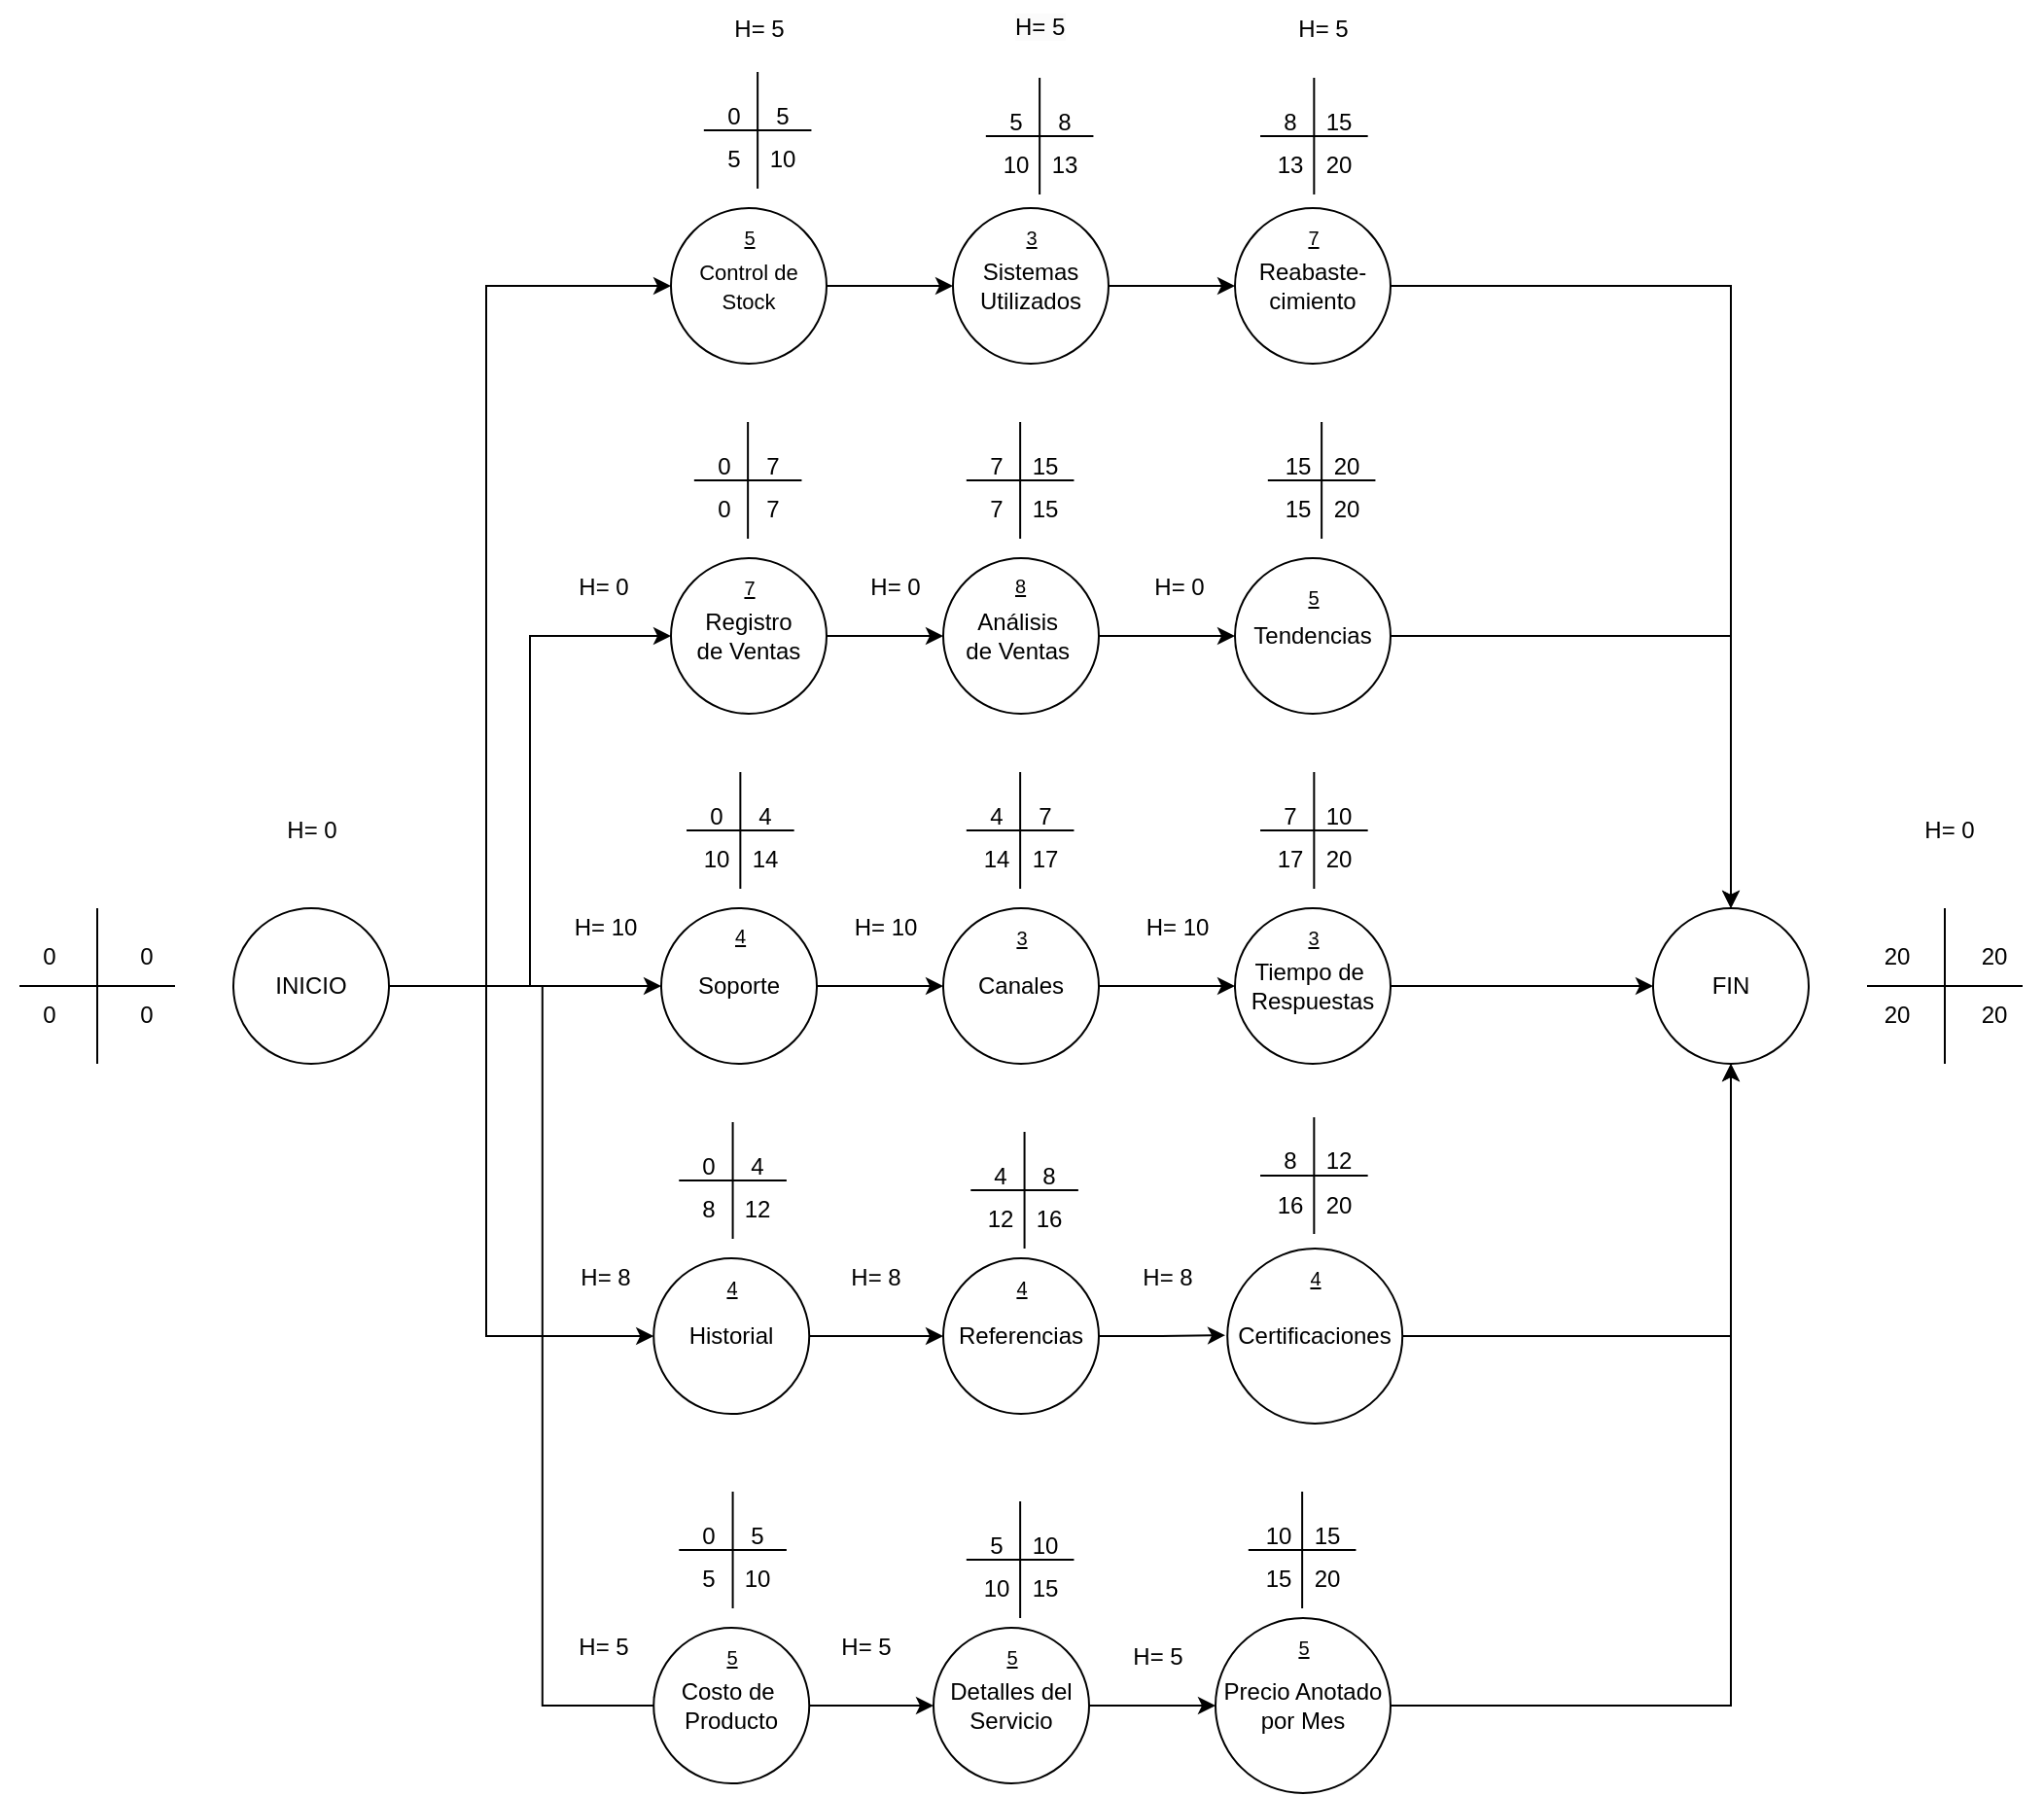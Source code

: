 <mxfile version="24.7.7">
  <diagram name="Página-1" id="h_lCu1j-dybOL1buZUS5">
    <mxGraphModel grid="1" page="1" gridSize="10" guides="1" tooltips="1" connect="1" arrows="1" fold="1" pageScale="1" pageWidth="827" pageHeight="1169" math="0" shadow="0">
      <root>
        <mxCell id="0" />
        <mxCell id="1" parent="0" />
        <mxCell id="AvlQFZVQ7szgCzw6vinH-229" style="edgeStyle=orthogonalEdgeStyle;rounded=0;orthogonalLoop=1;jettySize=auto;html=1;exitX=1;exitY=0.5;exitDx=0;exitDy=0;entryX=0;entryY=0.5;entryDx=0;entryDy=0;" edge="1" parent="1" source="AvlQFZVQ7szgCzw6vinH-1" target="AvlQFZVQ7szgCzw6vinH-2">
          <mxGeometry relative="1" as="geometry">
            <Array as="points">
              <mxPoint x="50" y="560" />
              <mxPoint x="50" y="200" />
            </Array>
          </mxGeometry>
        </mxCell>
        <mxCell id="AvlQFZVQ7szgCzw6vinH-231" style="edgeStyle=orthogonalEdgeStyle;rounded=0;orthogonalLoop=1;jettySize=auto;html=1;exitX=1;exitY=0.5;exitDx=0;exitDy=0;entryX=0;entryY=0.5;entryDx=0;entryDy=0;" edge="1" parent="1" source="AvlQFZVQ7szgCzw6vinH-1" target="AvlQFZVQ7szgCzw6vinH-7">
          <mxGeometry relative="1" as="geometry" />
        </mxCell>
        <mxCell id="AvlQFZVQ7szgCzw6vinH-232" style="edgeStyle=orthogonalEdgeStyle;rounded=0;orthogonalLoop=1;jettySize=auto;html=1;exitX=1;exitY=0.5;exitDx=0;exitDy=0;entryX=0;entryY=0.5;entryDx=0;entryDy=0;" edge="1" parent="1" source="AvlQFZVQ7szgCzw6vinH-1" target="AvlQFZVQ7szgCzw6vinH-4">
          <mxGeometry relative="1" as="geometry" />
        </mxCell>
        <mxCell id="AvlQFZVQ7szgCzw6vinH-233" style="edgeStyle=orthogonalEdgeStyle;rounded=0;orthogonalLoop=1;jettySize=auto;html=1;exitX=1;exitY=0.5;exitDx=0;exitDy=0;entryX=0;entryY=0.5;entryDx=0;entryDy=0;" edge="1" parent="1" source="AvlQFZVQ7szgCzw6vinH-1" target="AvlQFZVQ7szgCzw6vinH-9">
          <mxGeometry relative="1" as="geometry">
            <Array as="points">
              <mxPoint x="50" y="560" />
              <mxPoint x="50" y="740" />
            </Array>
          </mxGeometry>
        </mxCell>
        <mxCell id="AvlQFZVQ7szgCzw6vinH-234" style="edgeStyle=orthogonalEdgeStyle;rounded=0;orthogonalLoop=1;jettySize=auto;html=1;exitX=1;exitY=0.5;exitDx=0;exitDy=0;entryX=0;entryY=0.5;entryDx=0;entryDy=0;" edge="1" parent="1">
          <mxGeometry relative="1" as="geometry">
            <mxPoint x="8.89" y="560" as="sourcePoint" />
            <mxPoint x="145.0" y="930" as="targetPoint" />
            <Array as="points">
              <mxPoint x="78.89" y="560" />
              <mxPoint x="78.89" y="930" />
            </Array>
          </mxGeometry>
        </mxCell>
        <mxCell id="AvlQFZVQ7szgCzw6vinH-1" value="INICIO" style="ellipse;whiteSpace=wrap;html=1;aspect=fixed;" vertex="1" parent="1">
          <mxGeometry x="-80" y="520" width="80" height="80" as="geometry" />
        </mxCell>
        <mxCell id="AvlQFZVQ7szgCzw6vinH-180" style="edgeStyle=orthogonalEdgeStyle;rounded=0;orthogonalLoop=1;jettySize=auto;html=1;exitX=1;exitY=0.5;exitDx=0;exitDy=0;entryX=0;entryY=0.5;entryDx=0;entryDy=0;" edge="1" parent="1" source="AvlQFZVQ7szgCzw6vinH-4" target="AvlQFZVQ7szgCzw6vinH-5">
          <mxGeometry relative="1" as="geometry" />
        </mxCell>
        <mxCell id="AvlQFZVQ7szgCzw6vinH-4" value="Soporte" style="ellipse;whiteSpace=wrap;html=1;aspect=fixed;" vertex="1" parent="1">
          <mxGeometry x="140" y="520" width="80" height="80" as="geometry" />
        </mxCell>
        <mxCell id="AvlQFZVQ7szgCzw6vinH-177" style="edgeStyle=orthogonalEdgeStyle;rounded=0;orthogonalLoop=1;jettySize=auto;html=1;exitX=1;exitY=0.5;exitDx=0;exitDy=0;entryX=0;entryY=0.5;entryDx=0;entryDy=0;" edge="1" parent="1" source="AvlQFZVQ7szgCzw6vinH-13" target="AvlQFZVQ7szgCzw6vinH-12">
          <mxGeometry relative="1" as="geometry" />
        </mxCell>
        <mxCell id="AvlQFZVQ7szgCzw6vinH-13" value="Análisis&amp;nbsp;&lt;div&gt;de Ventas&amp;nbsp;&lt;/div&gt;" style="ellipse;whiteSpace=wrap;html=1;aspect=fixed;" vertex="1" parent="1">
          <mxGeometry x="285" y="340" width="80" height="80" as="geometry" />
        </mxCell>
        <mxCell id="AvlQFZVQ7szgCzw6vinH-20" value="" style="group" connectable="0" vertex="1" parent="1">
          <mxGeometry x="35" y="70" width="75" height="83" as="geometry" />
        </mxCell>
        <mxCell id="AvlQFZVQ7szgCzw6vinH-29" value="" style="group" connectable="0" vertex="1" parent="1">
          <mxGeometry x="410" y="67" width="75" height="83" as="geometry" />
        </mxCell>
        <mxCell id="AvlQFZVQ7szgCzw6vinH-44" value="" style="group" connectable="0" vertex="1" parent="1">
          <mxGeometry x="435" y="160" width="80" height="80" as="geometry" />
        </mxCell>
        <mxCell id="AvlQFZVQ7szgCzw6vinH-14" value="Reabaste-&lt;div&gt;cimiento&lt;/div&gt;" style="ellipse;whiteSpace=wrap;html=1;aspect=fixed;" vertex="1" parent="AvlQFZVQ7szgCzw6vinH-44">
          <mxGeometry width="80" height="80" as="geometry" />
        </mxCell>
        <mxCell id="AvlQFZVQ7szgCzw6vinH-39" value="&lt;span style=&quot;font-size: 10px;&quot;&gt;&lt;u&gt;7&lt;/u&gt;&lt;/span&gt;" style="text;html=1;align=center;verticalAlign=middle;resizable=0;points=[];autosize=1;strokeColor=none;fillColor=none;" vertex="1" parent="AvlQFZVQ7szgCzw6vinH-44">
          <mxGeometry x="25" width="30" height="30" as="geometry" />
        </mxCell>
        <mxCell id="AvlQFZVQ7szgCzw6vinH-53" value="" style="group" connectable="0" vertex="1" parent="1">
          <mxGeometry x="425" y="885" width="90" height="90" as="geometry" />
        </mxCell>
        <mxCell id="AvlQFZVQ7szgCzw6vinH-17" value="Precio Anotado&lt;div&gt;por Mes&lt;/div&gt;" style="ellipse;whiteSpace=wrap;html=1;aspect=fixed;" vertex="1" parent="AvlQFZVQ7szgCzw6vinH-53">
          <mxGeometry width="90" height="90" as="geometry" />
        </mxCell>
        <mxCell id="AvlQFZVQ7szgCzw6vinH-52" value="&lt;span style=&quot;font-size: 10px;&quot;&gt;&lt;u&gt;5&lt;/u&gt;&lt;/span&gt;" style="text;html=1;align=center;verticalAlign=middle;resizable=0;points=[];autosize=1;strokeColor=none;fillColor=none;" vertex="1" parent="AvlQFZVQ7szgCzw6vinH-53">
          <mxGeometry x="30" width="30" height="30" as="geometry" />
        </mxCell>
        <mxCell id="AvlQFZVQ7szgCzw6vinH-54" value="" style="group" connectable="0" vertex="1" parent="1">
          <mxGeometry x="280" y="890" width="80" height="80" as="geometry" />
        </mxCell>
        <mxCell id="AvlQFZVQ7szgCzw6vinH-15" value="Detalles del&lt;div&gt;Servicio&lt;/div&gt;" style="ellipse;whiteSpace=wrap;html=1;aspect=fixed;" vertex="1" parent="AvlQFZVQ7szgCzw6vinH-54">
          <mxGeometry width="80" height="80" as="geometry" />
        </mxCell>
        <mxCell id="AvlQFZVQ7szgCzw6vinH-51" value="&lt;span style=&quot;font-size: 10px;&quot;&gt;&lt;u&gt;5&lt;/u&gt;&lt;/span&gt;" style="text;html=1;align=center;verticalAlign=middle;resizable=0;points=[];autosize=1;strokeColor=none;fillColor=none;" vertex="1" parent="AvlQFZVQ7szgCzw6vinH-54">
          <mxGeometry x="25" width="30" height="30" as="geometry" />
        </mxCell>
        <mxCell id="AvlQFZVQ7szgCzw6vinH-55" value="" style="group" connectable="0" vertex="1" parent="1">
          <mxGeometry x="431.11" y="695" width="90" height="90" as="geometry" />
        </mxCell>
        <mxCell id="AvlQFZVQ7szgCzw6vinH-6" value="Certificaciones" style="ellipse;whiteSpace=wrap;html=1;aspect=fixed;" vertex="1" parent="AvlQFZVQ7szgCzw6vinH-55">
          <mxGeometry width="90" height="90" as="geometry" />
        </mxCell>
        <mxCell id="AvlQFZVQ7szgCzw6vinH-49" value="&lt;span style=&quot;font-size: 10px;&quot;&gt;&lt;u&gt;4&lt;/u&gt;&lt;/span&gt;" style="text;html=1;align=center;verticalAlign=middle;resizable=0;points=[];autosize=1;strokeColor=none;fillColor=none;" vertex="1" parent="AvlQFZVQ7szgCzw6vinH-55">
          <mxGeometry x="30" width="30" height="30" as="geometry" />
        </mxCell>
        <mxCell id="AvlQFZVQ7szgCzw6vinH-56" value="" style="group" connectable="0" vertex="1" parent="1">
          <mxGeometry x="136.11" y="890" width="80" height="80" as="geometry" />
        </mxCell>
        <mxCell id="AvlQFZVQ7szgCzw6vinH-16" value="Costo de&amp;nbsp;&lt;div&gt;Producto&lt;/div&gt;" style="ellipse;whiteSpace=wrap;html=1;aspect=fixed;" vertex="1" parent="AvlQFZVQ7szgCzw6vinH-56">
          <mxGeometry width="80" height="80" as="geometry" />
        </mxCell>
        <mxCell id="AvlQFZVQ7szgCzw6vinH-50" value="&lt;span style=&quot;font-size: 10px;&quot;&gt;&lt;u&gt;5&lt;/u&gt;&lt;/span&gt;" style="text;html=1;align=center;verticalAlign=middle;resizable=0;points=[];autosize=1;strokeColor=none;fillColor=none;" vertex="1" parent="AvlQFZVQ7szgCzw6vinH-56">
          <mxGeometry x="25" width="30" height="30" as="geometry" />
        </mxCell>
        <mxCell id="AvlQFZVQ7szgCzw6vinH-57" value="" style="group" connectable="0" vertex="1" parent="1">
          <mxGeometry x="136.11" y="700" width="80" height="80" as="geometry" />
        </mxCell>
        <mxCell id="AvlQFZVQ7szgCzw6vinH-9" value="Historial" style="ellipse;whiteSpace=wrap;html=1;aspect=fixed;" vertex="1" parent="AvlQFZVQ7szgCzw6vinH-57">
          <mxGeometry width="80" height="80" as="geometry" />
        </mxCell>
        <mxCell id="AvlQFZVQ7szgCzw6vinH-47" value="&lt;span style=&quot;font-size: 10px;&quot;&gt;&lt;u&gt;4&lt;/u&gt;&lt;/span&gt;" style="text;html=1;align=center;verticalAlign=middle;resizable=0;points=[];autosize=1;strokeColor=none;fillColor=none;" vertex="1" parent="AvlQFZVQ7szgCzw6vinH-57">
          <mxGeometry x="25" width="30" height="30" as="geometry" />
        </mxCell>
        <mxCell id="AvlQFZVQ7szgCzw6vinH-58" value="" style="group" connectable="0" vertex="1" parent="1">
          <mxGeometry x="285" y="700" width="80" height="80" as="geometry" />
        </mxCell>
        <mxCell id="AvlQFZVQ7szgCzw6vinH-228" style="edgeStyle=orthogonalEdgeStyle;rounded=0;orthogonalLoop=1;jettySize=auto;html=1;exitX=1;exitY=0.5;exitDx=0;exitDy=0;" edge="1" parent="AvlQFZVQ7szgCzw6vinH-58" source="AvlQFZVQ7szgCzw6vinH-8">
          <mxGeometry relative="1" as="geometry">
            <mxPoint x="145" y="39.588" as="targetPoint" />
          </mxGeometry>
        </mxCell>
        <mxCell id="AvlQFZVQ7szgCzw6vinH-8" value="Referencias" style="ellipse;whiteSpace=wrap;html=1;aspect=fixed;" vertex="1" parent="AvlQFZVQ7szgCzw6vinH-58">
          <mxGeometry width="80" height="80" as="geometry" />
        </mxCell>
        <mxCell id="AvlQFZVQ7szgCzw6vinH-48" value="&lt;span style=&quot;font-size: 10px;&quot;&gt;&lt;u&gt;4&lt;/u&gt;&lt;/span&gt;" style="text;html=1;align=center;verticalAlign=middle;resizable=0;points=[];autosize=1;strokeColor=none;fillColor=none;" vertex="1" parent="AvlQFZVQ7szgCzw6vinH-58">
          <mxGeometry x="25" width="30" height="30" as="geometry" />
        </mxCell>
        <mxCell id="AvlQFZVQ7szgCzw6vinH-59" value="" style="group" connectable="0" vertex="1" parent="1">
          <mxGeometry x="435" y="520" width="80" height="80" as="geometry" />
        </mxCell>
        <mxCell id="AvlQFZVQ7szgCzw6vinH-11" value="Tiempo de&amp;nbsp;&lt;div&gt;Respuestas&lt;/div&gt;" style="ellipse;whiteSpace=wrap;html=1;aspect=fixed;" vertex="1" parent="AvlQFZVQ7szgCzw6vinH-59">
          <mxGeometry width="80" height="80" as="geometry" />
        </mxCell>
        <mxCell id="AvlQFZVQ7szgCzw6vinH-46" value="&lt;span style=&quot;font-size: 10px;&quot;&gt;&lt;u&gt;3&lt;/u&gt;&lt;/span&gt;" style="text;html=1;align=center;verticalAlign=middle;resizable=0;points=[];autosize=1;strokeColor=none;fillColor=none;" vertex="1" parent="AvlQFZVQ7szgCzw6vinH-59">
          <mxGeometry x="25" width="30" height="30" as="geometry" />
        </mxCell>
        <mxCell id="AvlQFZVQ7szgCzw6vinH-60" value="" style="group" connectable="0" vertex="1" parent="1">
          <mxGeometry x="145" y="160" width="80" height="80" as="geometry" />
        </mxCell>
        <mxCell id="AvlQFZVQ7szgCzw6vinH-2" value="&lt;span style=&quot;font-size: 11px;&quot;&gt;Control de&lt;/span&gt;&lt;div&gt;&lt;span style=&quot;font-size: 11px;&quot;&gt;Stock&lt;/span&gt;&lt;/div&gt;" style="ellipse;whiteSpace=wrap;html=1;aspect=fixed;" vertex="1" parent="AvlQFZVQ7szgCzw6vinH-60">
          <mxGeometry width="80" height="80" as="geometry" />
        </mxCell>
        <mxCell id="AvlQFZVQ7szgCzw6vinH-37" value="&lt;span style=&quot;font-size: 10px;&quot;&gt;&lt;u&gt;5&lt;/u&gt;&lt;/span&gt;" style="text;html=1;align=center;verticalAlign=middle;resizable=0;points=[];autosize=1;strokeColor=none;fillColor=none;" vertex="1" parent="AvlQFZVQ7szgCzw6vinH-60">
          <mxGeometry x="25" width="30" height="30" as="geometry" />
        </mxCell>
        <mxCell id="AvlQFZVQ7szgCzw6vinH-61" value="" style="group" connectable="0" vertex="1" parent="1">
          <mxGeometry x="290" y="160" width="80" height="80" as="geometry" />
        </mxCell>
        <mxCell id="AvlQFZVQ7szgCzw6vinH-3" value="Sistemas Utilizados" style="ellipse;whiteSpace=wrap;html=1;aspect=fixed;" vertex="1" parent="AvlQFZVQ7szgCzw6vinH-61">
          <mxGeometry width="80" height="80" as="geometry" />
        </mxCell>
        <mxCell id="AvlQFZVQ7szgCzw6vinH-38" value="&lt;span style=&quot;font-size: 10px;&quot;&gt;&lt;u&gt;3&lt;/u&gt;&lt;/span&gt;" style="text;html=1;align=center;verticalAlign=middle;resizable=0;points=[];autosize=1;strokeColor=none;fillColor=none;" vertex="1" parent="AvlQFZVQ7szgCzw6vinH-61">
          <mxGeometry x="25" width="30" height="30" as="geometry" />
        </mxCell>
        <mxCell id="AvlQFZVQ7szgCzw6vinH-62" value="" style="group" connectable="0" vertex="1" parent="1">
          <mxGeometry x="145" y="340" width="80" height="80" as="geometry" />
        </mxCell>
        <mxCell id="AvlQFZVQ7szgCzw6vinH-7" value="Registro&lt;div&gt;de Ventas&lt;/div&gt;" style="ellipse;whiteSpace=wrap;html=1;aspect=fixed;" vertex="1" parent="AvlQFZVQ7szgCzw6vinH-62">
          <mxGeometry width="80" height="80" as="geometry" />
        </mxCell>
        <mxCell id="AvlQFZVQ7szgCzw6vinH-40" value="&lt;span style=&quot;font-size: 10px;&quot;&gt;&lt;u&gt;7&lt;/u&gt;&lt;/span&gt;" style="text;html=1;align=center;verticalAlign=middle;resizable=0;points=[];autosize=1;strokeColor=none;fillColor=none;" vertex="1" parent="AvlQFZVQ7szgCzw6vinH-62">
          <mxGeometry x="25" width="30" height="30" as="geometry" />
        </mxCell>
        <mxCell id="AvlQFZVQ7szgCzw6vinH-64" value="" style="group" connectable="0" vertex="1" parent="1">
          <mxGeometry x="435" y="340" width="80" height="80" as="geometry" />
        </mxCell>
        <mxCell id="AvlQFZVQ7szgCzw6vinH-12" value="Tendencias" style="ellipse;whiteSpace=wrap;html=1;aspect=fixed;" vertex="1" parent="AvlQFZVQ7szgCzw6vinH-64">
          <mxGeometry width="80" height="80" as="geometry" />
        </mxCell>
        <mxCell id="AvlQFZVQ7szgCzw6vinH-41" value="&lt;span style=&quot;font-size: 10px;&quot;&gt;&lt;u&gt;5&lt;/u&gt;&lt;/span&gt;" style="text;html=1;align=center;verticalAlign=middle;resizable=0;points=[];autosize=1;strokeColor=none;fillColor=none;" vertex="1" parent="AvlQFZVQ7szgCzw6vinH-64">
          <mxGeometry x="25" y="5" width="30" height="30" as="geometry" />
        </mxCell>
        <mxCell id="AvlQFZVQ7szgCzw6vinH-65" value="" style="group" connectable="0" vertex="1" parent="1">
          <mxGeometry x="285" y="520" width="80" height="80" as="geometry" />
        </mxCell>
        <mxCell id="AvlQFZVQ7szgCzw6vinH-5" value="Canales" style="ellipse;whiteSpace=wrap;html=1;aspect=fixed;" vertex="1" parent="AvlQFZVQ7szgCzw6vinH-65">
          <mxGeometry width="80" height="80" as="geometry" />
        </mxCell>
        <mxCell id="AvlQFZVQ7szgCzw6vinH-45" value="&lt;span style=&quot;font-size: 10px;&quot;&gt;&lt;u&gt;3&lt;/u&gt;&lt;/span&gt;" style="text;html=1;align=center;verticalAlign=middle;resizable=0;points=[];autosize=1;strokeColor=none;fillColor=none;" vertex="1" parent="AvlQFZVQ7szgCzw6vinH-65">
          <mxGeometry x="25" width="30" height="30" as="geometry" />
        </mxCell>
        <mxCell id="AvlQFZVQ7szgCzw6vinH-68" value="FIN" style="ellipse;whiteSpace=wrap;html=1;aspect=fixed;" vertex="1" parent="1">
          <mxGeometry x="650" y="520" width="80" height="80" as="geometry" />
        </mxCell>
        <mxCell id="AvlQFZVQ7szgCzw6vinH-93" value="" style="group" connectable="0" vertex="1" parent="1">
          <mxGeometry x="-190" y="520" width="90" height="80" as="geometry" />
        </mxCell>
        <mxCell id="AvlQFZVQ7szgCzw6vinH-94" value="0" style="text;html=1;align=center;verticalAlign=middle;resizable=0;points=[];autosize=1;strokeColor=none;fillColor=none;" vertex="1" parent="AvlQFZVQ7szgCzw6vinH-93">
          <mxGeometry x="50" y="10" width="30" height="30" as="geometry" />
        </mxCell>
        <mxCell id="AvlQFZVQ7szgCzw6vinH-95" value="0" style="text;html=1;align=center;verticalAlign=middle;resizable=0;points=[];autosize=1;strokeColor=none;fillColor=none;" vertex="1" parent="AvlQFZVQ7szgCzw6vinH-93">
          <mxGeometry x="50" y="40" width="30" height="30" as="geometry" />
        </mxCell>
        <mxCell id="AvlQFZVQ7szgCzw6vinH-96" value="" style="group" connectable="0" vertex="1" parent="AvlQFZVQ7szgCzw6vinH-93">
          <mxGeometry x="-10" width="90" height="80" as="geometry" />
        </mxCell>
        <mxCell id="AvlQFZVQ7szgCzw6vinH-97" value="" style="endArrow=none;html=1;rounded=0;" edge="1" parent="AvlQFZVQ7szgCzw6vinH-96">
          <mxGeometry width="50" height="50" relative="1" as="geometry">
            <mxPoint x="10" y="40" as="sourcePoint" />
            <mxPoint x="90" y="40" as="targetPoint" />
          </mxGeometry>
        </mxCell>
        <mxCell id="AvlQFZVQ7szgCzw6vinH-98" value="" style="endArrow=none;html=1;rounded=0;" edge="1" parent="AvlQFZVQ7szgCzw6vinH-96">
          <mxGeometry width="50" height="50" relative="1" as="geometry">
            <mxPoint x="50" y="80" as="sourcePoint" />
            <mxPoint x="50" as="targetPoint" />
          </mxGeometry>
        </mxCell>
        <mxCell id="AvlQFZVQ7szgCzw6vinH-99" value="0" style="text;html=1;align=center;verticalAlign=middle;resizable=0;points=[];autosize=1;strokeColor=none;fillColor=none;" vertex="1" parent="AvlQFZVQ7szgCzw6vinH-96">
          <mxGeometry x="10" y="10" width="30" height="30" as="geometry" />
        </mxCell>
        <mxCell id="AvlQFZVQ7szgCzw6vinH-100" value="0" style="text;html=1;align=center;verticalAlign=middle;resizable=0;points=[];autosize=1;strokeColor=none;fillColor=none;" vertex="1" parent="AvlQFZVQ7szgCzw6vinH-96">
          <mxGeometry x="10" y="40" width="30" height="30" as="geometry" />
        </mxCell>
        <mxCell id="AvlQFZVQ7szgCzw6vinH-134" style="edgeStyle=orthogonalEdgeStyle;rounded=0;orthogonalLoop=1;jettySize=auto;html=1;exitX=1;exitY=0.5;exitDx=0;exitDy=0;entryX=0;entryY=0.5;entryDx=0;entryDy=0;" edge="1" parent="1" source="AvlQFZVQ7szgCzw6vinH-2" target="AvlQFZVQ7szgCzw6vinH-3">
          <mxGeometry relative="1" as="geometry" />
        </mxCell>
        <mxCell id="AvlQFZVQ7szgCzw6vinH-135" style="edgeStyle=orthogonalEdgeStyle;rounded=0;orthogonalLoop=1;jettySize=auto;html=1;exitX=1;exitY=0.5;exitDx=0;exitDy=0;entryX=0;entryY=0.5;entryDx=0;entryDy=0;" edge="1" parent="1" source="AvlQFZVQ7szgCzw6vinH-3" target="AvlQFZVQ7szgCzw6vinH-14">
          <mxGeometry relative="1" as="geometry" />
        </mxCell>
        <mxCell id="AvlQFZVQ7szgCzw6vinH-136" value="" style="group" connectable="0" vertex="1" parent="1">
          <mxGeometry x="150" y="270" width="70" height="60" as="geometry" />
        </mxCell>
        <mxCell id="AvlQFZVQ7szgCzw6vinH-139" value="" style="group" connectable="0" vertex="1" parent="AvlQFZVQ7szgCzw6vinH-136">
          <mxGeometry width="62.22" height="60" as="geometry" />
        </mxCell>
        <mxCell id="AvlQFZVQ7szgCzw6vinH-140" value="" style="endArrow=none;html=1;rounded=0;" edge="1" parent="AvlQFZVQ7szgCzw6vinH-139">
          <mxGeometry width="50" height="50" relative="1" as="geometry">
            <mxPoint x="6.913" y="30" as="sourcePoint" />
            <mxPoint x="62.22" y="30" as="targetPoint" />
          </mxGeometry>
        </mxCell>
        <mxCell id="AvlQFZVQ7szgCzw6vinH-141" value="" style="endArrow=none;html=1;rounded=0;" edge="1" parent="AvlQFZVQ7szgCzw6vinH-139">
          <mxGeometry width="50" height="50" relative="1" as="geometry">
            <mxPoint x="34.567" y="60" as="sourcePoint" />
            <mxPoint x="34.567" as="targetPoint" />
          </mxGeometry>
        </mxCell>
        <mxCell id="AvlQFZVQ7szgCzw6vinH-142" value="0" style="text;html=1;align=center;verticalAlign=middle;resizable=0;points=[];autosize=1;strokeColor=none;fillColor=none;" vertex="1" parent="AvlQFZVQ7szgCzw6vinH-139">
          <mxGeometry x="6.913" y="7.5" width="30" height="30" as="geometry" />
        </mxCell>
        <mxCell id="AvlQFZVQ7szgCzw6vinH-143" value="0" style="text;html=1;align=center;verticalAlign=middle;resizable=0;points=[];autosize=1;strokeColor=none;fillColor=none;" vertex="1" parent="AvlQFZVQ7szgCzw6vinH-139">
          <mxGeometry x="6.913" y="30" width="30" height="30" as="geometry" />
        </mxCell>
        <mxCell id="AvlQFZVQ7szgCzw6vinH-137" value="7" style="text;html=1;align=center;verticalAlign=middle;resizable=0;points=[];autosize=1;strokeColor=none;fillColor=none;" vertex="1" parent="AvlQFZVQ7szgCzw6vinH-139">
          <mxGeometry x="32.219" y="7.5" width="30" height="30" as="geometry" />
        </mxCell>
        <mxCell id="AvlQFZVQ7szgCzw6vinH-138" value="7" style="text;html=1;align=center;verticalAlign=middle;resizable=0;points=[];autosize=1;strokeColor=none;fillColor=none;" vertex="1" parent="AvlQFZVQ7szgCzw6vinH-139">
          <mxGeometry x="32.219" y="30" width="30" height="30" as="geometry" />
        </mxCell>
        <mxCell id="AvlQFZVQ7szgCzw6vinH-147" value="" style="group" connectable="0" vertex="1" parent="1">
          <mxGeometry x="290" y="270" width="70" height="60" as="geometry" />
        </mxCell>
        <mxCell id="AvlQFZVQ7szgCzw6vinH-148" value="" style="group" connectable="0" vertex="1" parent="AvlQFZVQ7szgCzw6vinH-147">
          <mxGeometry width="67.219" height="60" as="geometry" />
        </mxCell>
        <mxCell id="AvlQFZVQ7szgCzw6vinH-149" value="" style="endArrow=none;html=1;rounded=0;" edge="1" parent="AvlQFZVQ7szgCzw6vinH-148">
          <mxGeometry width="50" height="50" relative="1" as="geometry">
            <mxPoint x="6.913" y="30" as="sourcePoint" />
            <mxPoint x="62.22" y="30" as="targetPoint" />
          </mxGeometry>
        </mxCell>
        <mxCell id="AvlQFZVQ7szgCzw6vinH-150" value="" style="endArrow=none;html=1;rounded=0;" edge="1" parent="AvlQFZVQ7szgCzw6vinH-148">
          <mxGeometry width="50" height="50" relative="1" as="geometry">
            <mxPoint x="34.567" y="60" as="sourcePoint" />
            <mxPoint x="34.567" as="targetPoint" />
          </mxGeometry>
        </mxCell>
        <mxCell id="AvlQFZVQ7szgCzw6vinH-151" value="7" style="text;html=1;align=center;verticalAlign=middle;resizable=0;points=[];autosize=1;strokeColor=none;fillColor=none;" vertex="1" parent="AvlQFZVQ7szgCzw6vinH-148">
          <mxGeometry x="6.913" y="7.5" width="30" height="30" as="geometry" />
        </mxCell>
        <mxCell id="AvlQFZVQ7szgCzw6vinH-152" value="7" style="text;html=1;align=center;verticalAlign=middle;resizable=0;points=[];autosize=1;strokeColor=none;fillColor=none;" vertex="1" parent="AvlQFZVQ7szgCzw6vinH-148">
          <mxGeometry x="6.913" y="30" width="30" height="30" as="geometry" />
        </mxCell>
        <mxCell id="AvlQFZVQ7szgCzw6vinH-153" value="15" style="text;html=1;align=center;verticalAlign=middle;resizable=0;points=[];autosize=1;strokeColor=none;fillColor=none;" vertex="1" parent="AvlQFZVQ7szgCzw6vinH-148">
          <mxGeometry x="27.219" y="7.5" width="40" height="30" as="geometry" />
        </mxCell>
        <mxCell id="AvlQFZVQ7szgCzw6vinH-154" value="15" style="text;html=1;align=center;verticalAlign=middle;resizable=0;points=[];autosize=1;strokeColor=none;fillColor=none;" vertex="1" parent="AvlQFZVQ7szgCzw6vinH-148">
          <mxGeometry x="27.219" y="30" width="40" height="30" as="geometry" />
        </mxCell>
        <mxCell id="AvlQFZVQ7szgCzw6vinH-155" value="" style="group" connectable="0" vertex="1" parent="1">
          <mxGeometry x="445" y="270" width="70" height="60" as="geometry" />
        </mxCell>
        <mxCell id="AvlQFZVQ7szgCzw6vinH-156" value="" style="group" connectable="0" vertex="1" parent="AvlQFZVQ7szgCzw6vinH-155">
          <mxGeometry width="67.219" height="60" as="geometry" />
        </mxCell>
        <mxCell id="AvlQFZVQ7szgCzw6vinH-157" value="" style="endArrow=none;html=1;rounded=0;" edge="1" parent="AvlQFZVQ7szgCzw6vinH-156">
          <mxGeometry width="50" height="50" relative="1" as="geometry">
            <mxPoint x="6.913" y="30" as="sourcePoint" />
            <mxPoint x="62.22" y="30" as="targetPoint" />
          </mxGeometry>
        </mxCell>
        <mxCell id="AvlQFZVQ7szgCzw6vinH-158" value="" style="endArrow=none;html=1;rounded=0;" edge="1" parent="AvlQFZVQ7szgCzw6vinH-156">
          <mxGeometry width="50" height="50" relative="1" as="geometry">
            <mxPoint x="34.567" y="60" as="sourcePoint" />
            <mxPoint x="34.567" as="targetPoint" />
          </mxGeometry>
        </mxCell>
        <mxCell id="AvlQFZVQ7szgCzw6vinH-159" value="15" style="text;html=1;align=center;verticalAlign=middle;resizable=0;points=[];autosize=1;strokeColor=none;fillColor=none;" vertex="1" parent="AvlQFZVQ7szgCzw6vinH-156">
          <mxGeometry x="1.913" y="7.5" width="40" height="30" as="geometry" />
        </mxCell>
        <mxCell id="AvlQFZVQ7szgCzw6vinH-160" value="15" style="text;html=1;align=center;verticalAlign=middle;resizable=0;points=[];autosize=1;strokeColor=none;fillColor=none;" vertex="1" parent="AvlQFZVQ7szgCzw6vinH-156">
          <mxGeometry x="1.913" y="30" width="40" height="30" as="geometry" />
        </mxCell>
        <mxCell id="AvlQFZVQ7szgCzw6vinH-161" value="20" style="text;html=1;align=center;verticalAlign=middle;resizable=0;points=[];autosize=1;strokeColor=none;fillColor=none;" vertex="1" parent="AvlQFZVQ7szgCzw6vinH-156">
          <mxGeometry x="27.219" y="7.5" width="40" height="30" as="geometry" />
        </mxCell>
        <mxCell id="AvlQFZVQ7szgCzw6vinH-162" value="20" style="text;html=1;align=center;verticalAlign=middle;resizable=0;points=[];autosize=1;strokeColor=none;fillColor=none;" vertex="1" parent="AvlQFZVQ7szgCzw6vinH-156">
          <mxGeometry x="27.219" y="30" width="40" height="30" as="geometry" />
        </mxCell>
        <mxCell id="AvlQFZVQ7szgCzw6vinH-168" value="" style="group" connectable="0" vertex="1" parent="1">
          <mxGeometry x="146.11" y="450" width="70" height="60" as="geometry" />
        </mxCell>
        <mxCell id="AvlQFZVQ7szgCzw6vinH-169" value="" style="group" connectable="0" vertex="1" parent="AvlQFZVQ7szgCzw6vinH-168">
          <mxGeometry width="67.219" height="60" as="geometry" />
        </mxCell>
        <mxCell id="AvlQFZVQ7szgCzw6vinH-170" value="" style="endArrow=none;html=1;rounded=0;" edge="1" parent="AvlQFZVQ7szgCzw6vinH-169">
          <mxGeometry width="50" height="50" relative="1" as="geometry">
            <mxPoint x="6.913" y="30" as="sourcePoint" />
            <mxPoint x="62.22" y="30" as="targetPoint" />
          </mxGeometry>
        </mxCell>
        <mxCell id="AvlQFZVQ7szgCzw6vinH-171" value="" style="endArrow=none;html=1;rounded=0;" edge="1" parent="AvlQFZVQ7szgCzw6vinH-169">
          <mxGeometry width="50" height="50" relative="1" as="geometry">
            <mxPoint x="34.567" y="60" as="sourcePoint" />
            <mxPoint x="34.567" as="targetPoint" />
          </mxGeometry>
        </mxCell>
        <mxCell id="AvlQFZVQ7szgCzw6vinH-172" value="0" style="text;html=1;align=center;verticalAlign=middle;resizable=0;points=[];autosize=1;strokeColor=none;fillColor=none;" vertex="1" parent="AvlQFZVQ7szgCzw6vinH-169">
          <mxGeometry x="6.913" y="7.5" width="30" height="30" as="geometry" />
        </mxCell>
        <mxCell id="AvlQFZVQ7szgCzw6vinH-173" value="10" style="text;html=1;align=center;verticalAlign=middle;resizable=0;points=[];autosize=1;strokeColor=none;fillColor=none;" vertex="1" parent="AvlQFZVQ7szgCzw6vinH-169">
          <mxGeometry x="1.913" y="30" width="40" height="30" as="geometry" />
        </mxCell>
        <mxCell id="AvlQFZVQ7szgCzw6vinH-174" value="4" style="text;html=1;align=center;verticalAlign=middle;resizable=0;points=[];autosize=1;strokeColor=none;fillColor=none;" vertex="1" parent="AvlQFZVQ7szgCzw6vinH-169">
          <mxGeometry x="32.219" y="7.5" width="30" height="30" as="geometry" />
        </mxCell>
        <mxCell id="AvlQFZVQ7szgCzw6vinH-175" value="14" style="text;html=1;align=center;verticalAlign=middle;resizable=0;points=[];autosize=1;strokeColor=none;fillColor=none;" vertex="1" parent="AvlQFZVQ7szgCzw6vinH-169">
          <mxGeometry x="27.219" y="30" width="40" height="30" as="geometry" />
        </mxCell>
        <mxCell id="AvlQFZVQ7szgCzw6vinH-176" style="edgeStyle=orthogonalEdgeStyle;rounded=0;orthogonalLoop=1;jettySize=auto;html=1;exitX=1;exitY=0.5;exitDx=0;exitDy=0;entryX=0;entryY=0.5;entryDx=0;entryDy=0;" edge="1" parent="1" source="AvlQFZVQ7szgCzw6vinH-7" target="AvlQFZVQ7szgCzw6vinH-13">
          <mxGeometry relative="1" as="geometry" />
        </mxCell>
        <mxCell id="AvlQFZVQ7szgCzw6vinH-181" style="edgeStyle=orthogonalEdgeStyle;rounded=0;orthogonalLoop=1;jettySize=auto;html=1;exitX=1;exitY=0.5;exitDx=0;exitDy=0;entryX=0;entryY=0.5;entryDx=0;entryDy=0;" edge="1" parent="1" source="AvlQFZVQ7szgCzw6vinH-5" target="AvlQFZVQ7szgCzw6vinH-11">
          <mxGeometry relative="1" as="geometry" />
        </mxCell>
        <mxCell id="AvlQFZVQ7szgCzw6vinH-182" style="edgeStyle=orthogonalEdgeStyle;rounded=0;orthogonalLoop=1;jettySize=auto;html=1;exitX=1;exitY=0.5;exitDx=0;exitDy=0;entryX=0;entryY=0.5;entryDx=0;entryDy=0;" edge="1" parent="1" source="AvlQFZVQ7szgCzw6vinH-9" target="AvlQFZVQ7szgCzw6vinH-8">
          <mxGeometry relative="1" as="geometry" />
        </mxCell>
        <mxCell id="AvlQFZVQ7szgCzw6vinH-184" style="edgeStyle=orthogonalEdgeStyle;rounded=0;orthogonalLoop=1;jettySize=auto;html=1;exitX=1;exitY=0.5;exitDx=0;exitDy=0;entryX=0;entryY=0.5;entryDx=0;entryDy=0;" edge="1" parent="1" source="AvlQFZVQ7szgCzw6vinH-16" target="AvlQFZVQ7szgCzw6vinH-15">
          <mxGeometry relative="1" as="geometry" />
        </mxCell>
        <mxCell id="AvlQFZVQ7szgCzw6vinH-185" style="edgeStyle=orthogonalEdgeStyle;rounded=0;orthogonalLoop=1;jettySize=auto;html=1;exitX=1;exitY=0.5;exitDx=0;exitDy=0;entryX=0;entryY=0.5;entryDx=0;entryDy=0;" edge="1" parent="1" source="AvlQFZVQ7szgCzw6vinH-15" target="AvlQFZVQ7szgCzw6vinH-17">
          <mxGeometry relative="1" as="geometry" />
        </mxCell>
        <mxCell id="AvlQFZVQ7szgCzw6vinH-187" value="" style="group" connectable="0" vertex="1" parent="1">
          <mxGeometry x="155" y="90" width="70" height="60" as="geometry" />
        </mxCell>
        <mxCell id="AvlQFZVQ7szgCzw6vinH-188" value="" style="group" connectable="0" vertex="1" parent="AvlQFZVQ7szgCzw6vinH-187">
          <mxGeometry width="67.219" height="60" as="geometry" />
        </mxCell>
        <mxCell id="AvlQFZVQ7szgCzw6vinH-189" value="" style="endArrow=none;html=1;rounded=0;" edge="1" parent="AvlQFZVQ7szgCzw6vinH-188">
          <mxGeometry width="50" height="50" relative="1" as="geometry">
            <mxPoint x="6.913" y="30" as="sourcePoint" />
            <mxPoint x="62.22" y="30" as="targetPoint" />
          </mxGeometry>
        </mxCell>
        <mxCell id="AvlQFZVQ7szgCzw6vinH-190" value="" style="endArrow=none;html=1;rounded=0;" edge="1" parent="AvlQFZVQ7szgCzw6vinH-188">
          <mxGeometry width="50" height="50" relative="1" as="geometry">
            <mxPoint x="34.567" y="60" as="sourcePoint" />
            <mxPoint x="34.567" as="targetPoint" />
          </mxGeometry>
        </mxCell>
        <mxCell id="AvlQFZVQ7szgCzw6vinH-191" value="0" style="text;html=1;align=center;verticalAlign=middle;resizable=0;points=[];autosize=1;strokeColor=none;fillColor=none;" vertex="1" parent="AvlQFZVQ7szgCzw6vinH-188">
          <mxGeometry x="6.913" y="7.5" width="30" height="30" as="geometry" />
        </mxCell>
        <mxCell id="AvlQFZVQ7szgCzw6vinH-192" value="5" style="text;html=1;align=center;verticalAlign=middle;resizable=0;points=[];autosize=1;strokeColor=none;fillColor=none;" vertex="1" parent="AvlQFZVQ7szgCzw6vinH-188">
          <mxGeometry x="6.913" y="30" width="30" height="30" as="geometry" />
        </mxCell>
        <mxCell id="AvlQFZVQ7szgCzw6vinH-193" value="5" style="text;html=1;align=center;verticalAlign=middle;resizable=0;points=[];autosize=1;strokeColor=none;fillColor=none;" vertex="1" parent="AvlQFZVQ7szgCzw6vinH-188">
          <mxGeometry x="32.219" y="7.5" width="30" height="30" as="geometry" />
        </mxCell>
        <mxCell id="AvlQFZVQ7szgCzw6vinH-194" value="10" style="text;html=1;align=center;verticalAlign=middle;resizable=0;points=[];autosize=1;strokeColor=none;fillColor=none;" vertex="1" parent="AvlQFZVQ7szgCzw6vinH-188">
          <mxGeometry x="27.219" y="30" width="40" height="30" as="geometry" />
        </mxCell>
        <mxCell id="AvlQFZVQ7szgCzw6vinH-195" value="" style="group" connectable="0" vertex="1" parent="1">
          <mxGeometry x="300" y="93" width="70" height="60" as="geometry" />
        </mxCell>
        <mxCell id="AvlQFZVQ7szgCzw6vinH-196" value="" style="group" connectable="0" vertex="1" parent="AvlQFZVQ7szgCzw6vinH-195">
          <mxGeometry width="67.219" height="60" as="geometry" />
        </mxCell>
        <mxCell id="AvlQFZVQ7szgCzw6vinH-197" value="" style="endArrow=none;html=1;rounded=0;" edge="1" parent="AvlQFZVQ7szgCzw6vinH-196">
          <mxGeometry width="50" height="50" relative="1" as="geometry">
            <mxPoint x="6.913" y="30" as="sourcePoint" />
            <mxPoint x="62.22" y="30" as="targetPoint" />
          </mxGeometry>
        </mxCell>
        <mxCell id="AvlQFZVQ7szgCzw6vinH-198" value="" style="endArrow=none;html=1;rounded=0;" edge="1" parent="AvlQFZVQ7szgCzw6vinH-196">
          <mxGeometry width="50" height="50" relative="1" as="geometry">
            <mxPoint x="34.567" y="60" as="sourcePoint" />
            <mxPoint x="34.567" as="targetPoint" />
          </mxGeometry>
        </mxCell>
        <mxCell id="AvlQFZVQ7szgCzw6vinH-199" value="5" style="text;html=1;align=center;verticalAlign=middle;resizable=0;points=[];autosize=1;strokeColor=none;fillColor=none;" vertex="1" parent="AvlQFZVQ7szgCzw6vinH-196">
          <mxGeometry x="6.913" y="7.5" width="30" height="30" as="geometry" />
        </mxCell>
        <mxCell id="AvlQFZVQ7szgCzw6vinH-200" value="10" style="text;html=1;align=center;verticalAlign=middle;resizable=0;points=[];autosize=1;strokeColor=none;fillColor=none;" vertex="1" parent="AvlQFZVQ7szgCzw6vinH-196">
          <mxGeometry x="1.913" y="30" width="40" height="30" as="geometry" />
        </mxCell>
        <mxCell id="AvlQFZVQ7szgCzw6vinH-201" value="8" style="text;html=1;align=center;verticalAlign=middle;resizable=0;points=[];autosize=1;strokeColor=none;fillColor=none;" vertex="1" parent="AvlQFZVQ7szgCzw6vinH-196">
          <mxGeometry x="32.219" y="7.5" width="30" height="30" as="geometry" />
        </mxCell>
        <mxCell id="AvlQFZVQ7szgCzw6vinH-202" value="13" style="text;html=1;align=center;verticalAlign=middle;resizable=0;points=[];autosize=1;strokeColor=none;fillColor=none;" vertex="1" parent="AvlQFZVQ7szgCzw6vinH-196">
          <mxGeometry x="27.219" y="30" width="40" height="30" as="geometry" />
        </mxCell>
        <mxCell id="AvlQFZVQ7szgCzw6vinH-203" value="" style="group" connectable="0" vertex="1" parent="1">
          <mxGeometry x="441.11" y="93" width="70" height="60" as="geometry" />
        </mxCell>
        <mxCell id="AvlQFZVQ7szgCzw6vinH-204" value="" style="group" connectable="0" vertex="1" parent="AvlQFZVQ7szgCzw6vinH-203">
          <mxGeometry width="67.219" height="60" as="geometry" />
        </mxCell>
        <mxCell id="AvlQFZVQ7szgCzw6vinH-205" value="" style="endArrow=none;html=1;rounded=0;" edge="1" parent="AvlQFZVQ7szgCzw6vinH-204">
          <mxGeometry width="50" height="50" relative="1" as="geometry">
            <mxPoint x="6.913" y="30" as="sourcePoint" />
            <mxPoint x="62.22" y="30" as="targetPoint" />
          </mxGeometry>
        </mxCell>
        <mxCell id="AvlQFZVQ7szgCzw6vinH-206" value="" style="endArrow=none;html=1;rounded=0;" edge="1" parent="AvlQFZVQ7szgCzw6vinH-204">
          <mxGeometry width="50" height="50" relative="1" as="geometry">
            <mxPoint x="34.567" y="60" as="sourcePoint" />
            <mxPoint x="34.567" as="targetPoint" />
          </mxGeometry>
        </mxCell>
        <mxCell id="AvlQFZVQ7szgCzw6vinH-207" value="8" style="text;html=1;align=center;verticalAlign=middle;resizable=0;points=[];autosize=1;strokeColor=none;fillColor=none;" vertex="1" parent="AvlQFZVQ7szgCzw6vinH-204">
          <mxGeometry x="6.913" y="7.5" width="30" height="30" as="geometry" />
        </mxCell>
        <mxCell id="AvlQFZVQ7szgCzw6vinH-208" value="13" style="text;html=1;align=center;verticalAlign=middle;resizable=0;points=[];autosize=1;strokeColor=none;fillColor=none;" vertex="1" parent="AvlQFZVQ7szgCzw6vinH-204">
          <mxGeometry x="1.913" y="30" width="40" height="30" as="geometry" />
        </mxCell>
        <mxCell id="AvlQFZVQ7szgCzw6vinH-209" value="15" style="text;html=1;align=center;verticalAlign=middle;resizable=0;points=[];autosize=1;strokeColor=none;fillColor=none;" vertex="1" parent="AvlQFZVQ7szgCzw6vinH-204">
          <mxGeometry x="27.219" y="7.5" width="40" height="30" as="geometry" />
        </mxCell>
        <mxCell id="AvlQFZVQ7szgCzw6vinH-210" value="20" style="text;html=1;align=center;verticalAlign=middle;resizable=0;points=[];autosize=1;strokeColor=none;fillColor=none;" vertex="1" parent="AvlQFZVQ7szgCzw6vinH-204">
          <mxGeometry x="27.219" y="30" width="40" height="30" as="geometry" />
        </mxCell>
        <mxCell id="AvlQFZVQ7szgCzw6vinH-211" value="" style="group" connectable="0" vertex="1" parent="1">
          <mxGeometry x="290" y="450" width="70" height="60" as="geometry" />
        </mxCell>
        <mxCell id="AvlQFZVQ7szgCzw6vinH-212" value="" style="group" connectable="0" vertex="1" parent="AvlQFZVQ7szgCzw6vinH-211">
          <mxGeometry width="67.219" height="60" as="geometry" />
        </mxCell>
        <mxCell id="AvlQFZVQ7szgCzw6vinH-213" value="" style="endArrow=none;html=1;rounded=0;" edge="1" parent="AvlQFZVQ7szgCzw6vinH-212">
          <mxGeometry width="50" height="50" relative="1" as="geometry">
            <mxPoint x="6.913" y="30" as="sourcePoint" />
            <mxPoint x="62.22" y="30" as="targetPoint" />
          </mxGeometry>
        </mxCell>
        <mxCell id="AvlQFZVQ7szgCzw6vinH-214" value="" style="endArrow=none;html=1;rounded=0;" edge="1" parent="AvlQFZVQ7szgCzw6vinH-212">
          <mxGeometry width="50" height="50" relative="1" as="geometry">
            <mxPoint x="34.567" y="60" as="sourcePoint" />
            <mxPoint x="34.567" as="targetPoint" />
          </mxGeometry>
        </mxCell>
        <mxCell id="AvlQFZVQ7szgCzw6vinH-215" value="4" style="text;html=1;align=center;verticalAlign=middle;resizable=0;points=[];autosize=1;strokeColor=none;fillColor=none;" vertex="1" parent="AvlQFZVQ7szgCzw6vinH-212">
          <mxGeometry x="6.913" y="7.5" width="30" height="30" as="geometry" />
        </mxCell>
        <mxCell id="AvlQFZVQ7szgCzw6vinH-216" value="14" style="text;html=1;align=center;verticalAlign=middle;resizable=0;points=[];autosize=1;strokeColor=none;fillColor=none;" vertex="1" parent="AvlQFZVQ7szgCzw6vinH-212">
          <mxGeometry x="1.913" y="30" width="40" height="30" as="geometry" />
        </mxCell>
        <mxCell id="AvlQFZVQ7szgCzw6vinH-217" value="7" style="text;html=1;align=center;verticalAlign=middle;resizable=0;points=[];autosize=1;strokeColor=none;fillColor=none;" vertex="1" parent="AvlQFZVQ7szgCzw6vinH-212">
          <mxGeometry x="32.219" y="7.5" width="30" height="30" as="geometry" />
        </mxCell>
        <mxCell id="AvlQFZVQ7szgCzw6vinH-218" value="17" style="text;html=1;align=center;verticalAlign=middle;resizable=0;points=[];autosize=1;strokeColor=none;fillColor=none;" vertex="1" parent="AvlQFZVQ7szgCzw6vinH-212">
          <mxGeometry x="27.219" y="30" width="40" height="30" as="geometry" />
        </mxCell>
        <mxCell id="AvlQFZVQ7szgCzw6vinH-219" value="" style="group" connectable="0" vertex="1" parent="1">
          <mxGeometry x="441.11" y="450" width="70" height="60" as="geometry" />
        </mxCell>
        <mxCell id="AvlQFZVQ7szgCzw6vinH-220" value="" style="group" connectable="0" vertex="1" parent="AvlQFZVQ7szgCzw6vinH-219">
          <mxGeometry width="67.219" height="60" as="geometry" />
        </mxCell>
        <mxCell id="AvlQFZVQ7szgCzw6vinH-221" value="" style="endArrow=none;html=1;rounded=0;" edge="1" parent="AvlQFZVQ7szgCzw6vinH-220">
          <mxGeometry width="50" height="50" relative="1" as="geometry">
            <mxPoint x="6.913" y="30" as="sourcePoint" />
            <mxPoint x="62.22" y="30" as="targetPoint" />
          </mxGeometry>
        </mxCell>
        <mxCell id="AvlQFZVQ7szgCzw6vinH-222" value="" style="endArrow=none;html=1;rounded=0;" edge="1" parent="AvlQFZVQ7szgCzw6vinH-220">
          <mxGeometry width="50" height="50" relative="1" as="geometry">
            <mxPoint x="34.567" y="60" as="sourcePoint" />
            <mxPoint x="34.567" as="targetPoint" />
          </mxGeometry>
        </mxCell>
        <mxCell id="AvlQFZVQ7szgCzw6vinH-223" value="7" style="text;html=1;align=center;verticalAlign=middle;resizable=0;points=[];autosize=1;strokeColor=none;fillColor=none;" vertex="1" parent="AvlQFZVQ7szgCzw6vinH-220">
          <mxGeometry x="6.913" y="7.5" width="30" height="30" as="geometry" />
        </mxCell>
        <mxCell id="AvlQFZVQ7szgCzw6vinH-224" value="17" style="text;html=1;align=center;verticalAlign=middle;resizable=0;points=[];autosize=1;strokeColor=none;fillColor=none;" vertex="1" parent="AvlQFZVQ7szgCzw6vinH-220">
          <mxGeometry x="1.913" y="30" width="40" height="30" as="geometry" />
        </mxCell>
        <mxCell id="AvlQFZVQ7szgCzw6vinH-225" value="10" style="text;html=1;align=center;verticalAlign=middle;resizable=0;points=[];autosize=1;strokeColor=none;fillColor=none;" vertex="1" parent="AvlQFZVQ7szgCzw6vinH-220">
          <mxGeometry x="27.219" y="7.5" width="40" height="30" as="geometry" />
        </mxCell>
        <mxCell id="AvlQFZVQ7szgCzw6vinH-226" value="20" style="text;html=1;align=center;verticalAlign=middle;resizable=0;points=[];autosize=1;strokeColor=none;fillColor=none;" vertex="1" parent="AvlQFZVQ7szgCzw6vinH-220">
          <mxGeometry x="27.219" y="30" width="40" height="30" as="geometry" />
        </mxCell>
        <mxCell id="AvlQFZVQ7szgCzw6vinH-235" value="" style="group" connectable="0" vertex="1" parent="1">
          <mxGeometry x="142.22" y="630" width="70" height="60" as="geometry" />
        </mxCell>
        <mxCell id="AvlQFZVQ7szgCzw6vinH-236" value="" style="group" connectable="0" vertex="1" parent="AvlQFZVQ7szgCzw6vinH-235">
          <mxGeometry width="67.219" height="60" as="geometry" />
        </mxCell>
        <mxCell id="AvlQFZVQ7szgCzw6vinH-237" value="" style="endArrow=none;html=1;rounded=0;" edge="1" parent="AvlQFZVQ7szgCzw6vinH-236">
          <mxGeometry width="50" height="50" relative="1" as="geometry">
            <mxPoint x="6.913" y="30" as="sourcePoint" />
            <mxPoint x="62.22" y="30" as="targetPoint" />
          </mxGeometry>
        </mxCell>
        <mxCell id="AvlQFZVQ7szgCzw6vinH-238" value="" style="endArrow=none;html=1;rounded=0;" edge="1" parent="AvlQFZVQ7szgCzw6vinH-236">
          <mxGeometry width="50" height="50" relative="1" as="geometry">
            <mxPoint x="34.567" y="60" as="sourcePoint" />
            <mxPoint x="34.567" as="targetPoint" />
          </mxGeometry>
        </mxCell>
        <mxCell id="AvlQFZVQ7szgCzw6vinH-239" value="0" style="text;html=1;align=center;verticalAlign=middle;resizable=0;points=[];autosize=1;strokeColor=none;fillColor=none;" vertex="1" parent="AvlQFZVQ7szgCzw6vinH-236">
          <mxGeometry x="6.913" y="7.5" width="30" height="30" as="geometry" />
        </mxCell>
        <mxCell id="AvlQFZVQ7szgCzw6vinH-240" value="8" style="text;html=1;align=center;verticalAlign=middle;resizable=0;points=[];autosize=1;strokeColor=none;fillColor=none;" vertex="1" parent="AvlQFZVQ7szgCzw6vinH-236">
          <mxGeometry x="6.913" y="30" width="30" height="30" as="geometry" />
        </mxCell>
        <mxCell id="AvlQFZVQ7szgCzw6vinH-241" value="4" style="text;html=1;align=center;verticalAlign=middle;resizable=0;points=[];autosize=1;strokeColor=none;fillColor=none;" vertex="1" parent="AvlQFZVQ7szgCzw6vinH-236">
          <mxGeometry x="32.219" y="7.5" width="30" height="30" as="geometry" />
        </mxCell>
        <mxCell id="AvlQFZVQ7szgCzw6vinH-242" value="12" style="text;html=1;align=center;verticalAlign=middle;resizable=0;points=[];autosize=1;strokeColor=none;fillColor=none;" vertex="1" parent="AvlQFZVQ7szgCzw6vinH-236">
          <mxGeometry x="27.219" y="30" width="40" height="30" as="geometry" />
        </mxCell>
        <mxCell id="AvlQFZVQ7szgCzw6vinH-243" value="" style="group" connectable="0" vertex="1" parent="1">
          <mxGeometry x="292.22" y="635" width="70" height="60" as="geometry" />
        </mxCell>
        <mxCell id="AvlQFZVQ7szgCzw6vinH-244" value="" style="group" connectable="0" vertex="1" parent="AvlQFZVQ7szgCzw6vinH-243">
          <mxGeometry width="67.219" height="60" as="geometry" />
        </mxCell>
        <mxCell id="AvlQFZVQ7szgCzw6vinH-245" value="" style="endArrow=none;html=1;rounded=0;" edge="1" parent="AvlQFZVQ7szgCzw6vinH-244">
          <mxGeometry width="50" height="50" relative="1" as="geometry">
            <mxPoint x="6.913" y="30" as="sourcePoint" />
            <mxPoint x="62.22" y="30" as="targetPoint" />
          </mxGeometry>
        </mxCell>
        <mxCell id="AvlQFZVQ7szgCzw6vinH-246" value="" style="endArrow=none;html=1;rounded=0;" edge="1" parent="AvlQFZVQ7szgCzw6vinH-244">
          <mxGeometry width="50" height="50" relative="1" as="geometry">
            <mxPoint x="34.567" y="60" as="sourcePoint" />
            <mxPoint x="34.567" as="targetPoint" />
          </mxGeometry>
        </mxCell>
        <mxCell id="AvlQFZVQ7szgCzw6vinH-247" value="4" style="text;html=1;align=center;verticalAlign=middle;resizable=0;points=[];autosize=1;strokeColor=none;fillColor=none;" vertex="1" parent="AvlQFZVQ7szgCzw6vinH-244">
          <mxGeometry x="6.913" y="7.5" width="30" height="30" as="geometry" />
        </mxCell>
        <mxCell id="AvlQFZVQ7szgCzw6vinH-248" value="12" style="text;html=1;align=center;verticalAlign=middle;resizable=0;points=[];autosize=1;strokeColor=none;fillColor=none;" vertex="1" parent="AvlQFZVQ7szgCzw6vinH-244">
          <mxGeometry x="1.913" y="30" width="40" height="30" as="geometry" />
        </mxCell>
        <mxCell id="AvlQFZVQ7szgCzw6vinH-249" value="8" style="text;html=1;align=center;verticalAlign=middle;resizable=0;points=[];autosize=1;strokeColor=none;fillColor=none;" vertex="1" parent="AvlQFZVQ7szgCzw6vinH-244">
          <mxGeometry x="32.219" y="7.5" width="30" height="30" as="geometry" />
        </mxCell>
        <mxCell id="AvlQFZVQ7szgCzw6vinH-250" value="16" style="text;html=1;align=center;verticalAlign=middle;resizable=0;points=[];autosize=1;strokeColor=none;fillColor=none;" vertex="1" parent="AvlQFZVQ7szgCzw6vinH-244">
          <mxGeometry x="27.219" y="30" width="40" height="30" as="geometry" />
        </mxCell>
        <mxCell id="AvlQFZVQ7szgCzw6vinH-251" value="" style="group" connectable="0" vertex="1" parent="1">
          <mxGeometry x="441.11" y="627.5" width="70" height="60" as="geometry" />
        </mxCell>
        <mxCell id="AvlQFZVQ7szgCzw6vinH-252" value="" style="group" connectable="0" vertex="1" parent="AvlQFZVQ7szgCzw6vinH-251">
          <mxGeometry width="67.219" height="60" as="geometry" />
        </mxCell>
        <mxCell id="AvlQFZVQ7szgCzw6vinH-253" value="" style="endArrow=none;html=1;rounded=0;" edge="1" parent="AvlQFZVQ7szgCzw6vinH-252">
          <mxGeometry width="50" height="50" relative="1" as="geometry">
            <mxPoint x="6.913" y="30" as="sourcePoint" />
            <mxPoint x="62.22" y="30" as="targetPoint" />
          </mxGeometry>
        </mxCell>
        <mxCell id="AvlQFZVQ7szgCzw6vinH-254" value="" style="endArrow=none;html=1;rounded=0;" edge="1" parent="AvlQFZVQ7szgCzw6vinH-252">
          <mxGeometry width="50" height="50" relative="1" as="geometry">
            <mxPoint x="34.567" y="60" as="sourcePoint" />
            <mxPoint x="34.567" as="targetPoint" />
          </mxGeometry>
        </mxCell>
        <mxCell id="AvlQFZVQ7szgCzw6vinH-255" value="8" style="text;html=1;align=center;verticalAlign=middle;resizable=0;points=[];autosize=1;strokeColor=none;fillColor=none;" vertex="1" parent="AvlQFZVQ7szgCzw6vinH-252">
          <mxGeometry x="6.913" y="7.5" width="30" height="30" as="geometry" />
        </mxCell>
        <mxCell id="AvlQFZVQ7szgCzw6vinH-256" value="16" style="text;html=1;align=center;verticalAlign=middle;resizable=0;points=[];autosize=1;strokeColor=none;fillColor=none;" vertex="1" parent="AvlQFZVQ7szgCzw6vinH-252">
          <mxGeometry x="1.913" y="30" width="40" height="30" as="geometry" />
        </mxCell>
        <mxCell id="AvlQFZVQ7szgCzw6vinH-257" value="12" style="text;html=1;align=center;verticalAlign=middle;resizable=0;points=[];autosize=1;strokeColor=none;fillColor=none;" vertex="1" parent="AvlQFZVQ7szgCzw6vinH-252">
          <mxGeometry x="27.219" y="7.5" width="40" height="30" as="geometry" />
        </mxCell>
        <mxCell id="AvlQFZVQ7szgCzw6vinH-258" value="20" style="text;html=1;align=center;verticalAlign=middle;resizable=0;points=[];autosize=1;strokeColor=none;fillColor=none;" vertex="1" parent="AvlQFZVQ7szgCzw6vinH-252">
          <mxGeometry x="27.219" y="30" width="40" height="30" as="geometry" />
        </mxCell>
        <mxCell id="AvlQFZVQ7szgCzw6vinH-259" value="" style="group" connectable="0" vertex="1" parent="1">
          <mxGeometry x="142.22" y="820" width="70" height="60" as="geometry" />
        </mxCell>
        <mxCell id="AvlQFZVQ7szgCzw6vinH-260" value="" style="group" connectable="0" vertex="1" parent="AvlQFZVQ7szgCzw6vinH-259">
          <mxGeometry width="67.219" height="60" as="geometry" />
        </mxCell>
        <mxCell id="AvlQFZVQ7szgCzw6vinH-261" value="" style="endArrow=none;html=1;rounded=0;" edge="1" parent="AvlQFZVQ7szgCzw6vinH-260">
          <mxGeometry width="50" height="50" relative="1" as="geometry">
            <mxPoint x="6.913" y="30" as="sourcePoint" />
            <mxPoint x="62.22" y="30" as="targetPoint" />
          </mxGeometry>
        </mxCell>
        <mxCell id="AvlQFZVQ7szgCzw6vinH-262" value="" style="endArrow=none;html=1;rounded=0;" edge="1" parent="AvlQFZVQ7szgCzw6vinH-260">
          <mxGeometry width="50" height="50" relative="1" as="geometry">
            <mxPoint x="34.567" y="60" as="sourcePoint" />
            <mxPoint x="34.567" as="targetPoint" />
          </mxGeometry>
        </mxCell>
        <mxCell id="AvlQFZVQ7szgCzw6vinH-263" value="0" style="text;html=1;align=center;verticalAlign=middle;resizable=0;points=[];autosize=1;strokeColor=none;fillColor=none;" vertex="1" parent="AvlQFZVQ7szgCzw6vinH-260">
          <mxGeometry x="6.913" y="7.5" width="30" height="30" as="geometry" />
        </mxCell>
        <mxCell id="AvlQFZVQ7szgCzw6vinH-264" value="5" style="text;html=1;align=center;verticalAlign=middle;resizable=0;points=[];autosize=1;strokeColor=none;fillColor=none;" vertex="1" parent="AvlQFZVQ7szgCzw6vinH-260">
          <mxGeometry x="6.913" y="30" width="30" height="30" as="geometry" />
        </mxCell>
        <mxCell id="AvlQFZVQ7szgCzw6vinH-265" value="5" style="text;html=1;align=center;verticalAlign=middle;resizable=0;points=[];autosize=1;strokeColor=none;fillColor=none;" vertex="1" parent="AvlQFZVQ7szgCzw6vinH-260">
          <mxGeometry x="32.219" y="7.5" width="30" height="30" as="geometry" />
        </mxCell>
        <mxCell id="AvlQFZVQ7szgCzw6vinH-266" value="10" style="text;html=1;align=center;verticalAlign=middle;resizable=0;points=[];autosize=1;strokeColor=none;fillColor=none;" vertex="1" parent="AvlQFZVQ7szgCzw6vinH-260">
          <mxGeometry x="27.219" y="30" width="40" height="30" as="geometry" />
        </mxCell>
        <mxCell id="AvlQFZVQ7szgCzw6vinH-267" value="" style="group" connectable="0" vertex="1" parent="1">
          <mxGeometry x="290" y="825" width="70" height="60" as="geometry" />
        </mxCell>
        <mxCell id="AvlQFZVQ7szgCzw6vinH-268" value="" style="group" connectable="0" vertex="1" parent="AvlQFZVQ7szgCzw6vinH-267">
          <mxGeometry width="67.219" height="60" as="geometry" />
        </mxCell>
        <mxCell id="AvlQFZVQ7szgCzw6vinH-269" value="" style="endArrow=none;html=1;rounded=0;" edge="1" parent="AvlQFZVQ7szgCzw6vinH-268">
          <mxGeometry width="50" height="50" relative="1" as="geometry">
            <mxPoint x="6.913" y="30" as="sourcePoint" />
            <mxPoint x="62.22" y="30" as="targetPoint" />
          </mxGeometry>
        </mxCell>
        <mxCell id="AvlQFZVQ7szgCzw6vinH-270" value="" style="endArrow=none;html=1;rounded=0;" edge="1" parent="AvlQFZVQ7szgCzw6vinH-268">
          <mxGeometry width="50" height="50" relative="1" as="geometry">
            <mxPoint x="34.567" y="60" as="sourcePoint" />
            <mxPoint x="34.567" as="targetPoint" />
          </mxGeometry>
        </mxCell>
        <mxCell id="AvlQFZVQ7szgCzw6vinH-271" value="5" style="text;html=1;align=center;verticalAlign=middle;resizable=0;points=[];autosize=1;strokeColor=none;fillColor=none;" vertex="1" parent="AvlQFZVQ7szgCzw6vinH-268">
          <mxGeometry x="6.913" y="7.5" width="30" height="30" as="geometry" />
        </mxCell>
        <mxCell id="AvlQFZVQ7szgCzw6vinH-272" value="10" style="text;html=1;align=center;verticalAlign=middle;resizable=0;points=[];autosize=1;strokeColor=none;fillColor=none;" vertex="1" parent="AvlQFZVQ7szgCzw6vinH-268">
          <mxGeometry x="1.913" y="30" width="40" height="30" as="geometry" />
        </mxCell>
        <mxCell id="AvlQFZVQ7szgCzw6vinH-273" value="10" style="text;html=1;align=center;verticalAlign=middle;resizable=0;points=[];autosize=1;strokeColor=none;fillColor=none;" vertex="1" parent="AvlQFZVQ7szgCzw6vinH-268">
          <mxGeometry x="27.219" y="7.5" width="40" height="30" as="geometry" />
        </mxCell>
        <mxCell id="AvlQFZVQ7szgCzw6vinH-274" value="15" style="text;html=1;align=center;verticalAlign=middle;resizable=0;points=[];autosize=1;strokeColor=none;fillColor=none;" vertex="1" parent="AvlQFZVQ7szgCzw6vinH-268">
          <mxGeometry x="27.219" y="30" width="40" height="30" as="geometry" />
        </mxCell>
        <mxCell id="AvlQFZVQ7szgCzw6vinH-275" value="" style="group" connectable="0" vertex="1" parent="1">
          <mxGeometry x="435" y="820" width="70" height="60" as="geometry" />
        </mxCell>
        <mxCell id="AvlQFZVQ7szgCzw6vinH-276" value="" style="group" connectable="0" vertex="1" parent="AvlQFZVQ7szgCzw6vinH-275">
          <mxGeometry width="67.219" height="60" as="geometry" />
        </mxCell>
        <mxCell id="AvlQFZVQ7szgCzw6vinH-277" value="" style="endArrow=none;html=1;rounded=0;" edge="1" parent="AvlQFZVQ7szgCzw6vinH-276">
          <mxGeometry width="50" height="50" relative="1" as="geometry">
            <mxPoint x="6.913" y="30" as="sourcePoint" />
            <mxPoint x="62.22" y="30" as="targetPoint" />
          </mxGeometry>
        </mxCell>
        <mxCell id="AvlQFZVQ7szgCzw6vinH-278" value="" style="endArrow=none;html=1;rounded=0;" edge="1" parent="AvlQFZVQ7szgCzw6vinH-276">
          <mxGeometry width="50" height="50" relative="1" as="geometry">
            <mxPoint x="34.567" y="60" as="sourcePoint" />
            <mxPoint x="34.567" as="targetPoint" />
          </mxGeometry>
        </mxCell>
        <mxCell id="AvlQFZVQ7szgCzw6vinH-279" value="10" style="text;html=1;align=center;verticalAlign=middle;resizable=0;points=[];autosize=1;strokeColor=none;fillColor=none;" vertex="1" parent="AvlQFZVQ7szgCzw6vinH-276">
          <mxGeometry x="1.913" y="7.5" width="40" height="30" as="geometry" />
        </mxCell>
        <mxCell id="AvlQFZVQ7szgCzw6vinH-280" value="15" style="text;html=1;align=center;verticalAlign=middle;resizable=0;points=[];autosize=1;strokeColor=none;fillColor=none;" vertex="1" parent="AvlQFZVQ7szgCzw6vinH-276">
          <mxGeometry x="1.913" y="30" width="40" height="30" as="geometry" />
        </mxCell>
        <mxCell id="AvlQFZVQ7szgCzw6vinH-281" value="15" style="text;html=1;align=center;verticalAlign=middle;resizable=0;points=[];autosize=1;strokeColor=none;fillColor=none;" vertex="1" parent="AvlQFZVQ7szgCzw6vinH-276">
          <mxGeometry x="27.219" y="7.5" width="40" height="30" as="geometry" />
        </mxCell>
        <mxCell id="AvlQFZVQ7szgCzw6vinH-282" value="20" style="text;html=1;align=center;verticalAlign=middle;resizable=0;points=[];autosize=1;strokeColor=none;fillColor=none;" vertex="1" parent="AvlQFZVQ7szgCzw6vinH-276">
          <mxGeometry x="27.219" y="30" width="40" height="30" as="geometry" />
        </mxCell>
        <mxCell id="AvlQFZVQ7szgCzw6vinH-283" value="" style="group" connectable="0" vertex="1" parent="1">
          <mxGeometry x="760" y="520" width="90" height="80" as="geometry" />
        </mxCell>
        <mxCell id="AvlQFZVQ7szgCzw6vinH-284" value="20" style="text;html=1;align=center;verticalAlign=middle;resizable=0;points=[];autosize=1;strokeColor=none;fillColor=none;" vertex="1" parent="AvlQFZVQ7szgCzw6vinH-283">
          <mxGeometry x="45" y="10" width="40" height="30" as="geometry" />
        </mxCell>
        <mxCell id="AvlQFZVQ7szgCzw6vinH-285" value="20" style="text;html=1;align=center;verticalAlign=middle;resizable=0;points=[];autosize=1;strokeColor=none;fillColor=none;" vertex="1" parent="AvlQFZVQ7szgCzw6vinH-283">
          <mxGeometry x="45" y="40" width="40" height="30" as="geometry" />
        </mxCell>
        <mxCell id="AvlQFZVQ7szgCzw6vinH-286" value="" style="group" connectable="0" vertex="1" parent="AvlQFZVQ7szgCzw6vinH-283">
          <mxGeometry x="-10" width="90" height="80" as="geometry" />
        </mxCell>
        <mxCell id="AvlQFZVQ7szgCzw6vinH-287" value="" style="endArrow=none;html=1;rounded=0;" edge="1" parent="AvlQFZVQ7szgCzw6vinH-286">
          <mxGeometry width="50" height="50" relative="1" as="geometry">
            <mxPoint x="10" y="40" as="sourcePoint" />
            <mxPoint x="90" y="40" as="targetPoint" />
          </mxGeometry>
        </mxCell>
        <mxCell id="AvlQFZVQ7szgCzw6vinH-288" value="" style="endArrow=none;html=1;rounded=0;" edge="1" parent="AvlQFZVQ7szgCzw6vinH-286">
          <mxGeometry width="50" height="50" relative="1" as="geometry">
            <mxPoint x="50" y="80" as="sourcePoint" />
            <mxPoint x="50" as="targetPoint" />
          </mxGeometry>
        </mxCell>
        <mxCell id="AvlQFZVQ7szgCzw6vinH-289" value="20" style="text;html=1;align=center;verticalAlign=middle;resizable=0;points=[];autosize=1;strokeColor=none;fillColor=none;" vertex="1" parent="AvlQFZVQ7szgCzw6vinH-286">
          <mxGeometry x="5" y="10" width="40" height="30" as="geometry" />
        </mxCell>
        <mxCell id="AvlQFZVQ7szgCzw6vinH-290" value="20" style="text;html=1;align=center;verticalAlign=middle;resizable=0;points=[];autosize=1;strokeColor=none;fillColor=none;" vertex="1" parent="AvlQFZVQ7szgCzw6vinH-286">
          <mxGeometry x="5" y="40" width="40" height="30" as="geometry" />
        </mxCell>
        <mxCell id="AvlQFZVQ7szgCzw6vinH-291" value="&lt;div style=&quot;text-align: center;&quot;&gt;&lt;span style=&quot;background-color: initial; font-size: 10px; text-wrap: nowrap;&quot;&gt;&lt;u&gt;4&lt;/u&gt;&lt;/span&gt;&lt;/div&gt;" style="text;whiteSpace=wrap;html=1;" vertex="1" parent="1">
          <mxGeometry x="176.11" y="520" width="13.89" height="20" as="geometry" />
        </mxCell>
        <mxCell id="AvlQFZVQ7szgCzw6vinH-292" value="&lt;div style=&quot;text-align: center;&quot;&gt;&lt;span style=&quot;font-size: 10px; text-wrap: nowrap;&quot;&gt;&lt;u&gt;8&lt;/u&gt;&lt;/span&gt;&lt;/div&gt;" style="text;whiteSpace=wrap;html=1;" vertex="1" parent="1">
          <mxGeometry x="320.27" y="340" width="13.89" height="20" as="geometry" />
        </mxCell>
        <mxCell id="AvlQFZVQ7szgCzw6vinH-293" style="edgeStyle=orthogonalEdgeStyle;rounded=0;orthogonalLoop=1;jettySize=auto;html=1;exitX=1;exitY=0.5;exitDx=0;exitDy=0;entryX=0;entryY=0.5;entryDx=0;entryDy=0;" edge="1" parent="1" source="AvlQFZVQ7szgCzw6vinH-11" target="AvlQFZVQ7szgCzw6vinH-68">
          <mxGeometry relative="1" as="geometry" />
        </mxCell>
        <mxCell id="AvlQFZVQ7szgCzw6vinH-295" style="edgeStyle=orthogonalEdgeStyle;rounded=0;orthogonalLoop=1;jettySize=auto;html=1;exitX=1;exitY=0.5;exitDx=0;exitDy=0;entryX=0.5;entryY=1;entryDx=0;entryDy=0;" edge="1" parent="1" source="AvlQFZVQ7szgCzw6vinH-6" target="AvlQFZVQ7szgCzw6vinH-68">
          <mxGeometry relative="1" as="geometry" />
        </mxCell>
        <mxCell id="AvlQFZVQ7szgCzw6vinH-296" style="edgeStyle=orthogonalEdgeStyle;rounded=0;orthogonalLoop=1;jettySize=auto;html=1;exitX=1;exitY=0.5;exitDx=0;exitDy=0;" edge="1" parent="1" source="AvlQFZVQ7szgCzw6vinH-17" target="AvlQFZVQ7szgCzw6vinH-68">
          <mxGeometry relative="1" as="geometry" />
        </mxCell>
        <mxCell id="AvlQFZVQ7szgCzw6vinH-297" style="edgeStyle=orthogonalEdgeStyle;rounded=0;orthogonalLoop=1;jettySize=auto;html=1;exitX=1;exitY=0.5;exitDx=0;exitDy=0;entryX=0.5;entryY=0;entryDx=0;entryDy=0;" edge="1" parent="1" source="AvlQFZVQ7szgCzw6vinH-12" target="AvlQFZVQ7szgCzw6vinH-68">
          <mxGeometry relative="1" as="geometry" />
        </mxCell>
        <mxCell id="AvlQFZVQ7szgCzw6vinH-298" style="edgeStyle=orthogonalEdgeStyle;rounded=0;orthogonalLoop=1;jettySize=auto;html=1;exitX=1;exitY=0.5;exitDx=0;exitDy=0;entryX=0.5;entryY=0;entryDx=0;entryDy=0;" edge="1" parent="1" source="AvlQFZVQ7szgCzw6vinH-14" target="AvlQFZVQ7szgCzw6vinH-68">
          <mxGeometry relative="1" as="geometry" />
        </mxCell>
        <mxCell id="hKKmduJ7_X3WOTK02fLc-1" value="H= 5" style="text;html=1;align=center;verticalAlign=middle;resizable=0;points=[];autosize=1;strokeColor=none;fillColor=none;rotation=0;" vertex="1" parent="1">
          <mxGeometry x="165" y="53" width="50" height="30" as="geometry" />
        </mxCell>
        <mxCell id="drOBan0i8lxaKJVGKM7u-1" value="&lt;span style=&quot;color: rgb(0, 0, 0); font-family: Helvetica; font-size: 12px; font-style: normal; font-variant-ligatures: normal; font-variant-caps: normal; font-weight: 400; letter-spacing: normal; orphans: 2; text-align: center; text-indent: 0px; text-transform: none; widows: 2; word-spacing: 0px; -webkit-text-stroke-width: 0px; white-space: nowrap; background-color: rgb(251, 251, 251); text-decoration-thickness: initial; text-decoration-style: initial; text-decoration-color: initial; display: inline !important; float: none;&quot;&gt;H= 5&lt;/span&gt;" style="text;whiteSpace=wrap;html=1;" vertex="1" parent="1">
          <mxGeometry x="320.27" y="53" width="50" height="40" as="geometry" />
        </mxCell>
        <mxCell id="drOBan0i8lxaKJVGKM7u-2" value="H= 5" style="text;html=1;align=center;verticalAlign=middle;resizable=0;points=[];autosize=1;strokeColor=none;fillColor=none;rotation=0;" vertex="1" parent="1">
          <mxGeometry x="455" y="53" width="50" height="30" as="geometry" />
        </mxCell>
        <mxCell id="drOBan0i8lxaKJVGKM7u-3" value="H= 0" style="text;html=1;align=center;verticalAlign=middle;resizable=0;points=[];autosize=1;strokeColor=none;fillColor=none;rotation=0;" vertex="1" parent="1">
          <mxGeometry x="85" y="340" width="50" height="30" as="geometry" />
        </mxCell>
        <mxCell id="drOBan0i8lxaKJVGKM7u-4" value="H= 0" style="text;html=1;align=center;verticalAlign=middle;resizable=0;points=[];autosize=1;strokeColor=none;fillColor=none;rotation=0;" vertex="1" parent="1">
          <mxGeometry x="235" y="340" width="50" height="30" as="geometry" />
        </mxCell>
        <mxCell id="drOBan0i8lxaKJVGKM7u-5" value="H= 0" style="text;html=1;align=center;verticalAlign=middle;resizable=0;points=[];autosize=1;strokeColor=none;fillColor=none;rotation=0;" vertex="1" parent="1">
          <mxGeometry x="381.11" y="340" width="50" height="30" as="geometry" />
        </mxCell>
        <mxCell id="drOBan0i8lxaKJVGKM7u-6" value="H= 10" style="text;html=1;align=center;verticalAlign=middle;resizable=0;points=[];autosize=1;strokeColor=none;fillColor=none;rotation=0;" vertex="1" parent="1">
          <mxGeometry x="81.11" y="515" width="60" height="30" as="geometry" />
        </mxCell>
        <mxCell id="drOBan0i8lxaKJVGKM7u-7" value="H= 10" style="text;html=1;align=center;verticalAlign=middle;resizable=0;points=[];autosize=1;strokeColor=none;fillColor=none;rotation=0;" vertex="1" parent="1">
          <mxGeometry x="225" y="515" width="60" height="30" as="geometry" />
        </mxCell>
        <mxCell id="drOBan0i8lxaKJVGKM7u-8" value="H= 10" style="text;html=1;align=center;verticalAlign=middle;resizable=0;points=[];autosize=1;strokeColor=none;fillColor=none;rotation=0;" vertex="1" parent="1">
          <mxGeometry x="375" y="515" width="60" height="30" as="geometry" />
        </mxCell>
        <mxCell id="drOBan0i8lxaKJVGKM7u-9" value="H= 8" style="text;html=1;align=center;verticalAlign=middle;resizable=0;points=[];autosize=1;strokeColor=none;fillColor=none;rotation=0;" vertex="1" parent="1">
          <mxGeometry x="86.11" y="695" width="50" height="30" as="geometry" />
        </mxCell>
        <mxCell id="drOBan0i8lxaKJVGKM7u-10" value="H= 8" style="text;html=1;align=center;verticalAlign=middle;resizable=0;points=[];autosize=1;strokeColor=none;fillColor=none;rotation=0;" vertex="1" parent="1">
          <mxGeometry x="225" y="695" width="50" height="30" as="geometry" />
        </mxCell>
        <mxCell id="drOBan0i8lxaKJVGKM7u-11" value="H= 8" style="text;html=1;align=center;verticalAlign=middle;resizable=0;points=[];autosize=1;strokeColor=none;fillColor=none;rotation=0;" vertex="1" parent="1">
          <mxGeometry x="375" y="695" width="50" height="30" as="geometry" />
        </mxCell>
        <mxCell id="drOBan0i8lxaKJVGKM7u-12" value="H= 5" style="text;html=1;align=center;verticalAlign=middle;resizable=0;points=[];autosize=1;strokeColor=none;fillColor=none;rotation=0;" vertex="1" parent="1">
          <mxGeometry x="85.0" y="885" width="50" height="30" as="geometry" />
        </mxCell>
        <mxCell id="drOBan0i8lxaKJVGKM7u-13" value="H= 5" style="text;html=1;align=center;verticalAlign=middle;resizable=0;points=[];autosize=1;strokeColor=none;fillColor=none;rotation=0;" vertex="1" parent="1">
          <mxGeometry x="220" y="885" width="50" height="30" as="geometry" />
        </mxCell>
        <mxCell id="drOBan0i8lxaKJVGKM7u-14" value="H= 5" style="text;html=1;align=center;verticalAlign=middle;resizable=0;points=[];autosize=1;strokeColor=none;fillColor=none;rotation=0;glass=1;" vertex="1" parent="1">
          <mxGeometry x="370" y="890" width="50" height="30" as="geometry" />
        </mxCell>
        <mxCell id="drOBan0i8lxaKJVGKM7u-15" value="H= 0" style="text;html=1;align=center;verticalAlign=middle;resizable=0;points=[];autosize=1;strokeColor=none;fillColor=none;rotation=0;" vertex="1" parent="1">
          <mxGeometry x="777" y="465" width="50" height="30" as="geometry" />
        </mxCell>
        <mxCell id="drOBan0i8lxaKJVGKM7u-16" value="H= 0" style="text;html=1;align=center;verticalAlign=middle;resizable=0;points=[];autosize=1;strokeColor=none;fillColor=none;rotation=0;" vertex="1" parent="1">
          <mxGeometry x="-65" y="465" width="50" height="30" as="geometry" />
        </mxCell>
      </root>
    </mxGraphModel>
  </diagram>
</mxfile>
